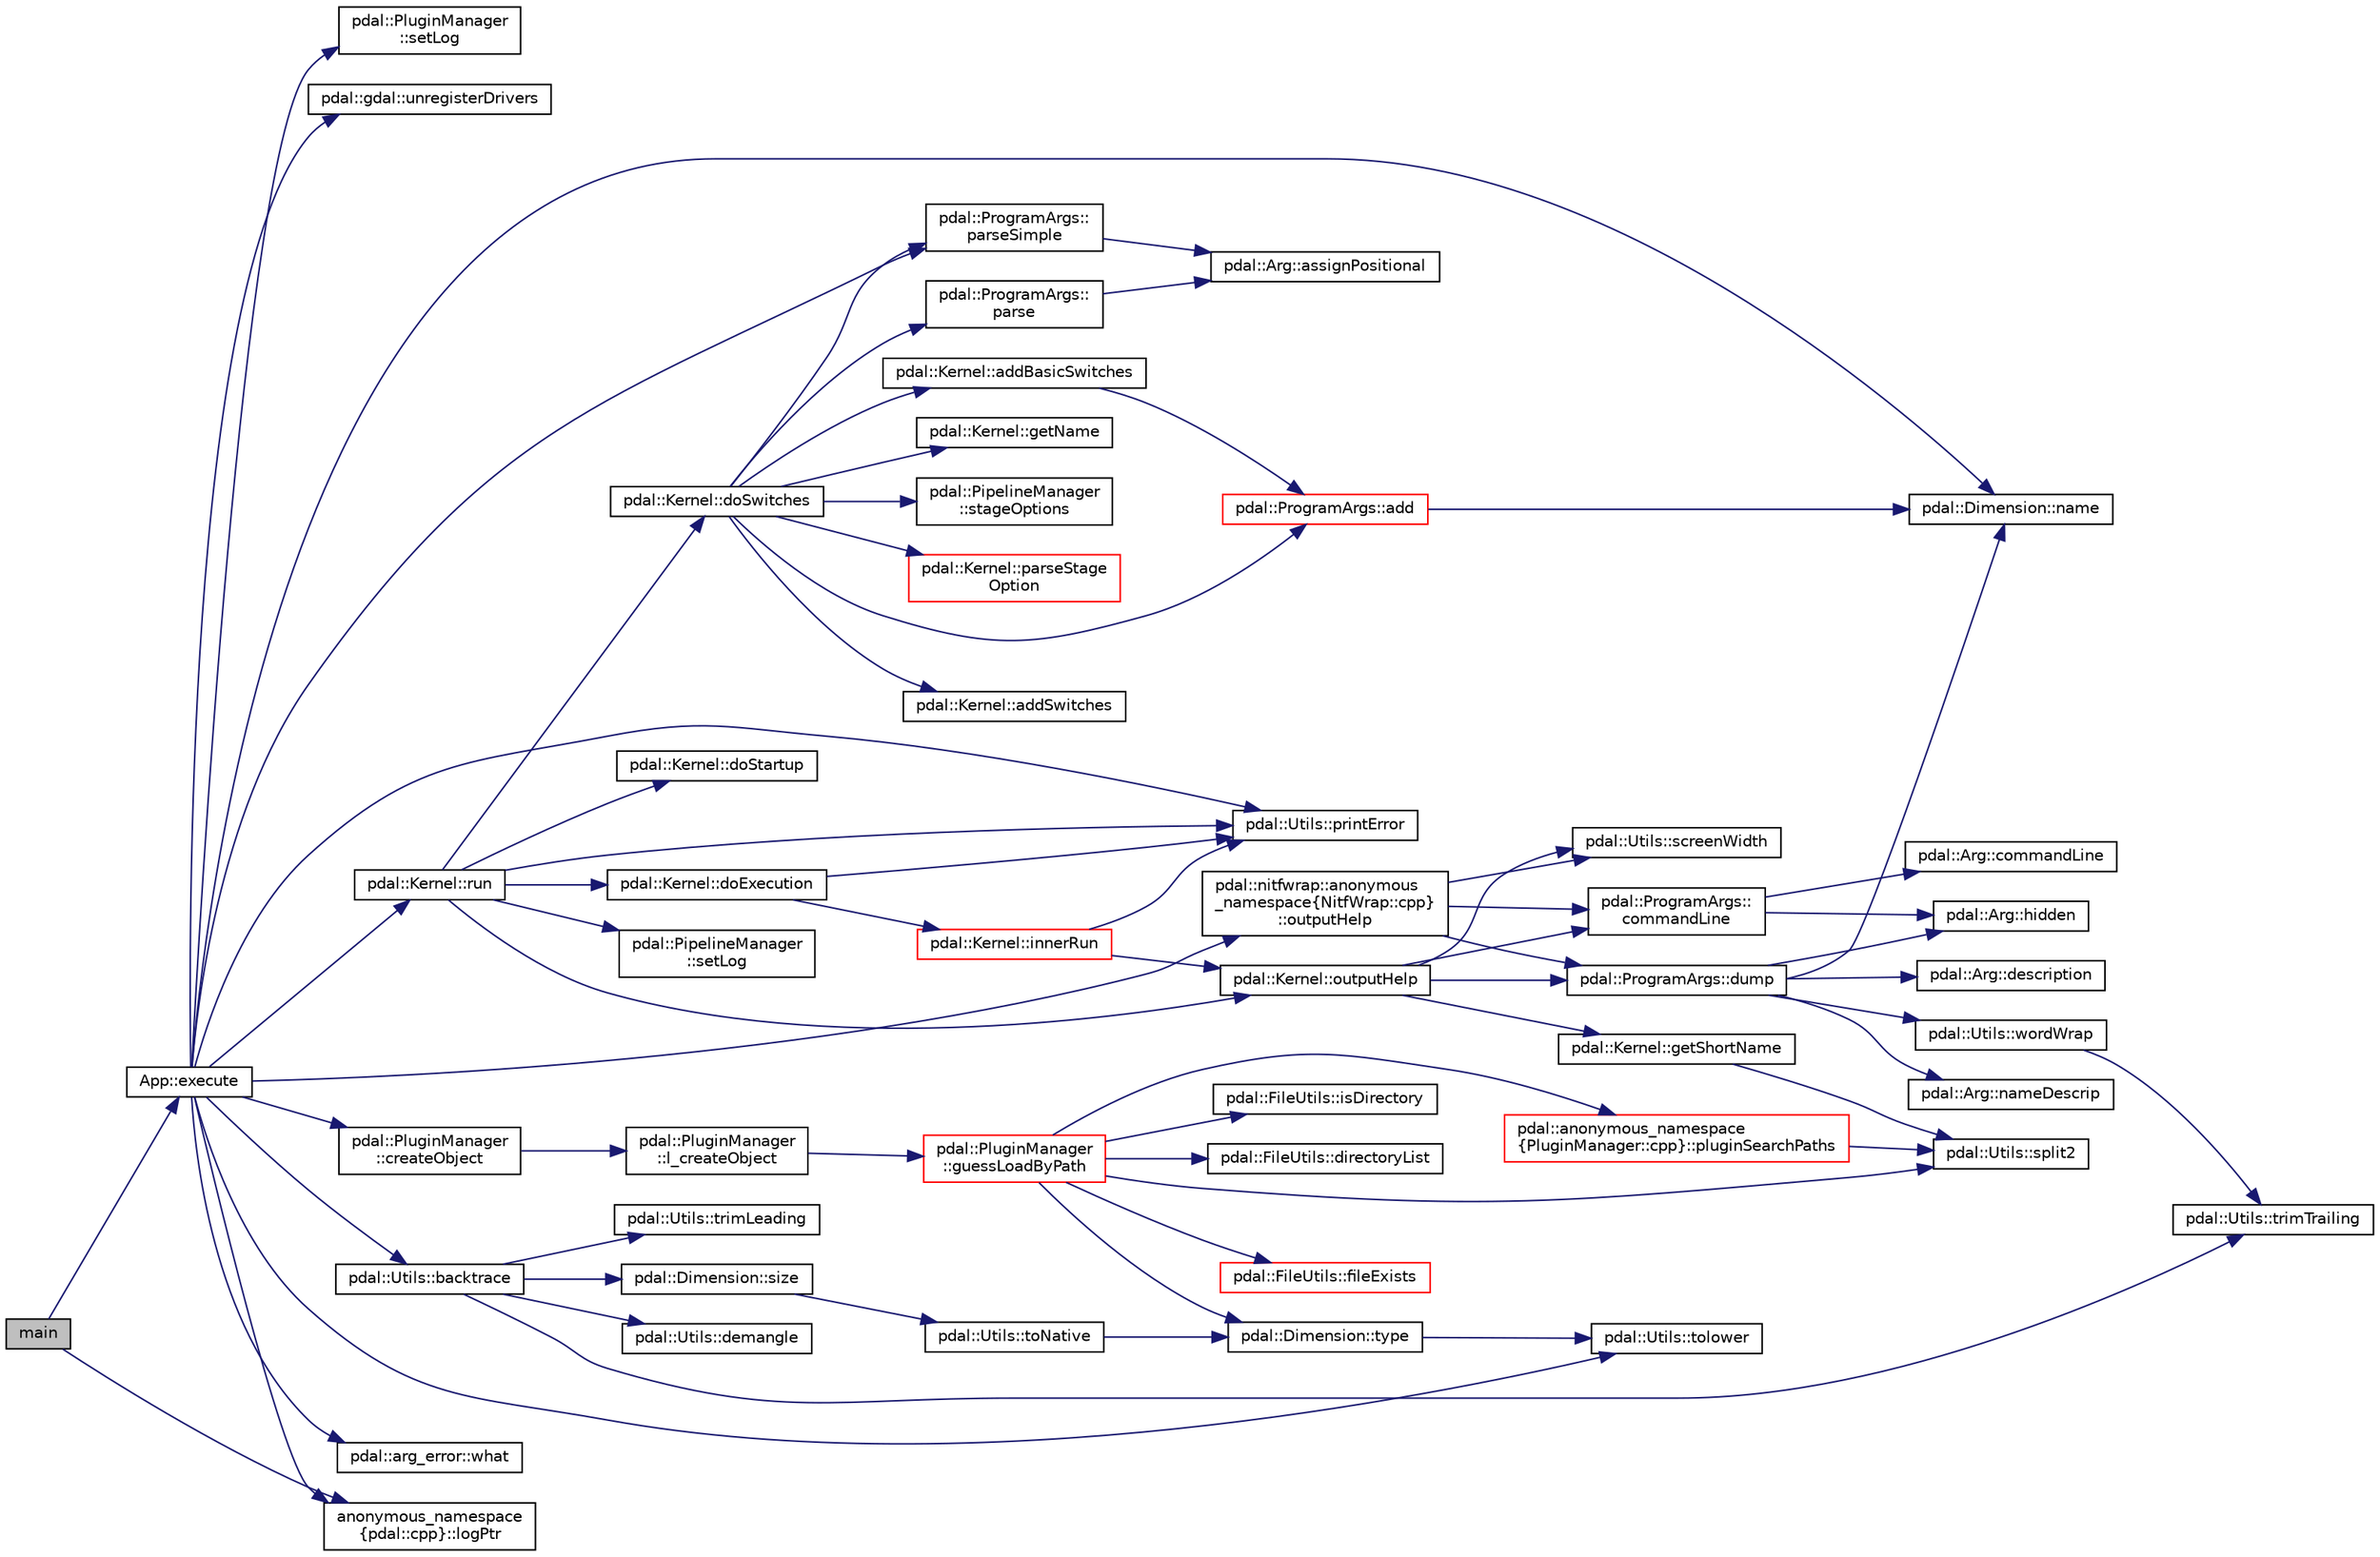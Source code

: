 digraph "main"
{
  edge [fontname="Helvetica",fontsize="10",labelfontname="Helvetica",labelfontsize="10"];
  node [fontname="Helvetica",fontsize="10",shape=record];
  rankdir="LR";
  Node1 [label="main",height=0.2,width=0.4,color="black", fillcolor="grey75", style="filled", fontcolor="black"];
  Node1 -> Node2 [color="midnightblue",fontsize="10",style="solid",fontname="Helvetica"];
  Node2 [label="App::execute",height=0.2,width=0.4,color="black", fillcolor="white", style="filled",URL="$classApp.html#a2817579d633c3d379248cd45d035aba8"];
  Node2 -> Node3 [color="midnightblue",fontsize="10",style="solid",fontname="Helvetica"];
  Node3 [label="pdal::ProgramArgs::\lparseSimple",height=0.2,width=0.4,color="black", fillcolor="white", style="filled",URL="$classpdal_1_1ProgramArgs.html#a175c2bec357b9d6ee57b8462d41713bb"];
  Node3 -> Node4 [color="midnightblue",fontsize="10",style="solid",fontname="Helvetica"];
  Node4 [label="pdal::Arg::assignPositional",height=0.2,width=0.4,color="black", fillcolor="white", style="filled",URL="$classpdal_1_1Arg.html#aef855c41a3ce6d940c4597b07b36a41a"];
  Node2 -> Node5 [color="midnightblue",fontsize="10",style="solid",fontname="Helvetica"];
  Node5 [label="pdal::Utils::printError",height=0.2,width=0.4,color="black", fillcolor="white", style="filled",URL="$namespacepdal_1_1Utils.html#ada321695f57c876ef51227bdf5b84f7a"];
  Node2 -> Node6 [color="midnightblue",fontsize="10",style="solid",fontname="Helvetica"];
  Node6 [label="pdal::arg_error::what",height=0.2,width=0.4,color="black", fillcolor="white", style="filled",URL="$classpdal_1_1arg__error.html#a03840395f821f72ca6f535c78fe30d52"];
  Node2 -> Node7 [color="midnightblue",fontsize="10",style="solid",fontname="Helvetica"];
  Node7 [label="pdal::PluginManager\l::setLog",height=0.2,width=0.4,color="black", fillcolor="white", style="filled",URL="$classpdal_1_1PluginManager.html#aa8da2e0d115e779a546c44df012776f7"];
  Node2 -> Node8 [color="midnightblue",fontsize="10",style="solid",fontname="Helvetica"];
  Node8 [label="anonymous_namespace\l\{pdal::cpp\}::logPtr",height=0.2,width=0.4,color="black", fillcolor="white", style="filled",URL="$namespaceanonymous__namespace_02pdal_8cpp_03.html#ab23022ab3f1ee19fc26fe37b0383d337"];
  Node2 -> Node9 [color="midnightblue",fontsize="10",style="solid",fontname="Helvetica"];
  Node9 [label="pdal::Utils::backtrace",height=0.2,width=0.4,color="black", fillcolor="white", style="filled",URL="$namespacepdal_1_1Utils.html#af919291c8d8312d8870fdd9fccf1c339"];
  Node9 -> Node10 [color="midnightblue",fontsize="10",style="solid",fontname="Helvetica"];
  Node10 [label="pdal::Dimension::size",height=0.2,width=0.4,color="black", fillcolor="white", style="filled",URL="$namespacepdal_1_1Dimension.html#acf81dae9d5946f3a941f9df154b2329b"];
  Node10 -> Node11 [color="midnightblue",fontsize="10",style="solid",fontname="Helvetica"];
  Node11 [label="pdal::Utils::toNative",height=0.2,width=0.4,color="black", fillcolor="white", style="filled",URL="$namespacepdal_1_1Utils.html#a59253304d0f929e3a3ea00f09636002f"];
  Node11 -> Node12 [color="midnightblue",fontsize="10",style="solid",fontname="Helvetica"];
  Node12 [label="pdal::Dimension::type",height=0.2,width=0.4,color="black", fillcolor="white", style="filled",URL="$namespacepdal_1_1Dimension.html#a880d689fed54aa3ded6f88c9e058c5d2"];
  Node12 -> Node13 [color="midnightblue",fontsize="10",style="solid",fontname="Helvetica"];
  Node13 [label="pdal::Utils::tolower",height=0.2,width=0.4,color="black", fillcolor="white", style="filled",URL="$namespacepdal_1_1Utils.html#a5268937cf695835e55392f752dc02cb2"];
  Node9 -> Node14 [color="midnightblue",fontsize="10",style="solid",fontname="Helvetica"];
  Node14 [label="pdal::Utils::trimTrailing",height=0.2,width=0.4,color="black", fillcolor="white", style="filled",URL="$namespacepdal_1_1Utils.html#afed0ad4146baafd1973c85e1508ade73"];
  Node9 -> Node15 [color="midnightblue",fontsize="10",style="solid",fontname="Helvetica"];
  Node15 [label="pdal::Utils::demangle",height=0.2,width=0.4,color="black", fillcolor="white", style="filled",URL="$namespacepdal_1_1Utils.html#ae05085ae1f084a4b8a6c35d14c9ec6ac"];
  Node9 -> Node16 [color="midnightblue",fontsize="10",style="solid",fontname="Helvetica"];
  Node16 [label="pdal::Utils::trimLeading",height=0.2,width=0.4,color="black", fillcolor="white", style="filled",URL="$namespacepdal_1_1Utils.html#a10ae3cc2d10407cff89ba1ab00bc036b"];
  Node2 -> Node13 [color="midnightblue",fontsize="10",style="solid",fontname="Helvetica"];
  Node2 -> Node17 [color="midnightblue",fontsize="10",style="solid",fontname="Helvetica"];
  Node17 [label="pdal::Dimension::name",height=0.2,width=0.4,color="black", fillcolor="white", style="filled",URL="$namespacepdal_1_1Dimension.html#af3176b0b7e6b4be000317846cf7c2718"];
  Node2 -> Node18 [color="midnightblue",fontsize="10",style="solid",fontname="Helvetica"];
  Node18 [label="pdal::PluginManager\l::createObject",height=0.2,width=0.4,color="black", fillcolor="white", style="filled",URL="$classpdal_1_1PluginManager.html#a70e78b2649f28e266ec11b7a9e183af9"];
  Node18 -> Node19 [color="midnightblue",fontsize="10",style="solid",fontname="Helvetica"];
  Node19 [label="pdal::PluginManager\l::l_createObject",height=0.2,width=0.4,color="black", fillcolor="white", style="filled",URL="$classpdal_1_1PluginManager.html#a1d74a4219bdf2592c026084e0aa3809a"];
  Node19 -> Node20 [color="midnightblue",fontsize="10",style="solid",fontname="Helvetica"];
  Node20 [label="pdal::PluginManager\l::guessLoadByPath",height=0.2,width=0.4,color="red", fillcolor="white", style="filled",URL="$classpdal_1_1PluginManager.html#a4b104d8173aec62bcd3745ddee7aa3d5"];
  Node20 -> Node21 [color="midnightblue",fontsize="10",style="solid",fontname="Helvetica"];
  Node21 [label="pdal::Utils::split2",height=0.2,width=0.4,color="black", fillcolor="white", style="filled",URL="$namespacepdal_1_1Utils.html#a6ae33c6d7b4eb4bcae6ec17fb8cc04fc"];
  Node20 -> Node22 [color="midnightblue",fontsize="10",style="solid",fontname="Helvetica"];
  Node22 [label="pdal::anonymous_namespace\l\{PluginManager::cpp\}::pluginSearchPaths",height=0.2,width=0.4,color="red", fillcolor="white", style="filled",URL="$namespacepdal_1_1anonymous__namespace_02PluginManager_8cpp_03.html#a1fdbb485623dfdef1f484e665ffe43fe"];
  Node22 -> Node21 [color="midnightblue",fontsize="10",style="solid",fontname="Helvetica"];
  Node20 -> Node23 [color="midnightblue",fontsize="10",style="solid",fontname="Helvetica"];
  Node23 [label="pdal::FileUtils::fileExists",height=0.2,width=0.4,color="red", fillcolor="white", style="filled",URL="$namespacepdal_1_1FileUtils.html#ae2b8f1ddc38b0033b685a0bde6106ba1"];
  Node20 -> Node24 [color="midnightblue",fontsize="10",style="solid",fontname="Helvetica"];
  Node24 [label="pdal::FileUtils::isDirectory",height=0.2,width=0.4,color="black", fillcolor="white", style="filled",URL="$namespacepdal_1_1FileUtils.html#acfbe324737d031ab2650a56c6d50c776"];
  Node20 -> Node25 [color="midnightblue",fontsize="10",style="solid",fontname="Helvetica"];
  Node25 [label="pdal::FileUtils::directoryList",height=0.2,width=0.4,color="black", fillcolor="white", style="filled",URL="$namespacepdal_1_1FileUtils.html#af4165597419cf00a2ff9cea447ea6c33"];
  Node20 -> Node12 [color="midnightblue",fontsize="10",style="solid",fontname="Helvetica"];
  Node2 -> Node26 [color="midnightblue",fontsize="10",style="solid",fontname="Helvetica"];
  Node26 [label="pdal::Kernel::run",height=0.2,width=0.4,color="black", fillcolor="white", style="filled",URL="$classpdal_1_1Kernel.html#a063a87bdb5459f336c905ab0d2ce3b05"];
  Node26 -> Node27 [color="midnightblue",fontsize="10",style="solid",fontname="Helvetica"];
  Node27 [label="pdal::PipelineManager\l::setLog",height=0.2,width=0.4,color="black", fillcolor="white", style="filled",URL="$classpdal_1_1PipelineManager.html#a2f000535752f8a20e2b7355515bbc0d5"];
  Node26 -> Node28 [color="midnightblue",fontsize="10",style="solid",fontname="Helvetica"];
  Node28 [label="pdal::Kernel::doSwitches",height=0.2,width=0.4,color="black", fillcolor="white", style="filled",URL="$classpdal_1_1Kernel.html#a03863e07df6fe6c6dc915e2d21f1b153"];
  Node28 -> Node29 [color="midnightblue",fontsize="10",style="solid",fontname="Helvetica"];
  Node29 [label="pdal::PipelineManager\l::stageOptions",height=0.2,width=0.4,color="black", fillcolor="white", style="filled",URL="$classpdal_1_1PipelineManager.html#ace2121baba26bb17c43438584e7d2db2"];
  Node28 -> Node30 [color="midnightblue",fontsize="10",style="solid",fontname="Helvetica"];
  Node30 [label="pdal::Kernel::parseStage\lOption",height=0.2,width=0.4,color="red", fillcolor="white", style="filled",URL="$classpdal_1_1Kernel.html#af513332c276256a728125e1d1af3a7f1"];
  Node28 -> Node31 [color="midnightblue",fontsize="10",style="solid",fontname="Helvetica"];
  Node31 [label="pdal::ProgramArgs::add",height=0.2,width=0.4,color="red", fillcolor="white", style="filled",URL="$classpdal_1_1ProgramArgs.html#a9f773618ed928e9cef78aa1bf8278784"];
  Node31 -> Node17 [color="midnightblue",fontsize="10",style="solid",fontname="Helvetica"];
  Node28 -> Node3 [color="midnightblue",fontsize="10",style="solid",fontname="Helvetica"];
  Node28 -> Node32 [color="midnightblue",fontsize="10",style="solid",fontname="Helvetica"];
  Node32 [label="pdal::Kernel::addBasicSwitches",height=0.2,width=0.4,color="black", fillcolor="white", style="filled",URL="$classpdal_1_1Kernel.html#ab02b426f14fdd9648ca379c076aaf5e6"];
  Node32 -> Node31 [color="midnightblue",fontsize="10",style="solid",fontname="Helvetica"];
  Node28 -> Node33 [color="midnightblue",fontsize="10",style="solid",fontname="Helvetica"];
  Node33 [label="pdal::Kernel::addSwitches",height=0.2,width=0.4,color="black", fillcolor="white", style="filled",URL="$classpdal_1_1Kernel.html#a8b11af4315392030c520cd2339a9736a"];
  Node28 -> Node34 [color="midnightblue",fontsize="10",style="solid",fontname="Helvetica"];
  Node34 [label="pdal::ProgramArgs::\lparse",height=0.2,width=0.4,color="black", fillcolor="white", style="filled",URL="$classpdal_1_1ProgramArgs.html#ab4b405bda3b9a91e70b6c6ce8154e539"];
  Node34 -> Node4 [color="midnightblue",fontsize="10",style="solid",fontname="Helvetica"];
  Node28 -> Node35 [color="midnightblue",fontsize="10",style="solid",fontname="Helvetica"];
  Node35 [label="pdal::Kernel::getName",height=0.2,width=0.4,color="black", fillcolor="white", style="filled",URL="$classpdal_1_1Kernel.html#a3bb98bdfde501f314741638e639e18d1"];
  Node26 -> Node5 [color="midnightblue",fontsize="10",style="solid",fontname="Helvetica"];
  Node26 -> Node36 [color="midnightblue",fontsize="10",style="solid",fontname="Helvetica"];
  Node36 [label="pdal::Kernel::outputHelp",height=0.2,width=0.4,color="black", fillcolor="white", style="filled",URL="$classpdal_1_1Kernel.html#a3df4417590a1b1658e3b8562d9b4acfa"];
  Node36 -> Node37 [color="midnightblue",fontsize="10",style="solid",fontname="Helvetica"];
  Node37 [label="pdal::Kernel::getShortName",height=0.2,width=0.4,color="black", fillcolor="white", style="filled",URL="$classpdal_1_1Kernel.html#ad18c5166ac0a263870a529264f23c942"];
  Node37 -> Node21 [color="midnightblue",fontsize="10",style="solid",fontname="Helvetica"];
  Node36 -> Node38 [color="midnightblue",fontsize="10",style="solid",fontname="Helvetica"];
  Node38 [label="pdal::ProgramArgs::\lcommandLine",height=0.2,width=0.4,color="black", fillcolor="white", style="filled",URL="$classpdal_1_1ProgramArgs.html#a2edde7bdd6035cd449d94478a985f33f"];
  Node38 -> Node39 [color="midnightblue",fontsize="10",style="solid",fontname="Helvetica"];
  Node39 [label="pdal::Arg::hidden",height=0.2,width=0.4,color="black", fillcolor="white", style="filled",URL="$classpdal_1_1Arg.html#a04d4397190ffe54f705dc746568a99c8"];
  Node38 -> Node40 [color="midnightblue",fontsize="10",style="solid",fontname="Helvetica"];
  Node40 [label="pdal::Arg::commandLine",height=0.2,width=0.4,color="black", fillcolor="white", style="filled",URL="$classpdal_1_1Arg.html#aa8fe22fa454e6ec15b3d6f588d4e6449"];
  Node36 -> Node41 [color="midnightblue",fontsize="10",style="solid",fontname="Helvetica"];
  Node41 [label="pdal::ProgramArgs::dump",height=0.2,width=0.4,color="black", fillcolor="white", style="filled",URL="$classpdal_1_1ProgramArgs.html#a735375940de6cf77c210986dbadb5ae2"];
  Node41 -> Node39 [color="midnightblue",fontsize="10",style="solid",fontname="Helvetica"];
  Node41 -> Node42 [color="midnightblue",fontsize="10",style="solid",fontname="Helvetica"];
  Node42 [label="pdal::Arg::nameDescrip",height=0.2,width=0.4,color="black", fillcolor="white", style="filled",URL="$classpdal_1_1Arg.html#aed1a5d82948beeb7c7edae502fc48153"];
  Node41 -> Node43 [color="midnightblue",fontsize="10",style="solid",fontname="Helvetica"];
  Node43 [label="pdal::Arg::description",height=0.2,width=0.4,color="black", fillcolor="white", style="filled",URL="$classpdal_1_1Arg.html#a3018ba91f8251d33c1c41fc28406dcb1"];
  Node41 -> Node44 [color="midnightblue",fontsize="10",style="solid",fontname="Helvetica"];
  Node44 [label="pdal::Utils::wordWrap",height=0.2,width=0.4,color="black", fillcolor="white", style="filled",URL="$namespacepdal_1_1Utils.html#aa378eb082b365411cba12fa0d72d0fa9"];
  Node44 -> Node14 [color="midnightblue",fontsize="10",style="solid",fontname="Helvetica"];
  Node41 -> Node17 [color="midnightblue",fontsize="10",style="solid",fontname="Helvetica"];
  Node36 -> Node45 [color="midnightblue",fontsize="10",style="solid",fontname="Helvetica"];
  Node45 [label="pdal::Utils::screenWidth",height=0.2,width=0.4,color="black", fillcolor="white", style="filled",URL="$namespacepdal_1_1Utils.html#aee17eefb452039219cd761523ec99bed"];
  Node26 -> Node46 [color="midnightblue",fontsize="10",style="solid",fontname="Helvetica"];
  Node46 [label="pdal::Kernel::doStartup",height=0.2,width=0.4,color="black", fillcolor="white", style="filled",URL="$classpdal_1_1Kernel.html#af341ae35dfdce635459efa1605e1e2af"];
  Node26 -> Node47 [color="midnightblue",fontsize="10",style="solid",fontname="Helvetica"];
  Node47 [label="pdal::Kernel::doExecution",height=0.2,width=0.4,color="black", fillcolor="white", style="filled",URL="$classpdal_1_1Kernel.html#a793c419df84b12c612ac12f1828e8754"];
  Node47 -> Node48 [color="midnightblue",fontsize="10",style="solid",fontname="Helvetica"];
  Node48 [label="pdal::Kernel::innerRun",height=0.2,width=0.4,color="red", fillcolor="white", style="filled",URL="$classpdal_1_1Kernel.html#a75417dddc31172a99c7b7c90fdf7aa90"];
  Node48 -> Node5 [color="midnightblue",fontsize="10",style="solid",fontname="Helvetica"];
  Node48 -> Node36 [color="midnightblue",fontsize="10",style="solid",fontname="Helvetica"];
  Node47 -> Node5 [color="midnightblue",fontsize="10",style="solid",fontname="Helvetica"];
  Node2 -> Node49 [color="midnightblue",fontsize="10",style="solid",fontname="Helvetica"];
  Node49 [label="pdal::gdal::unregisterDrivers",height=0.2,width=0.4,color="black", fillcolor="white", style="filled",URL="$namespacepdal_1_1gdal.html#af1bc017799faa1084088fadba0698a4d"];
  Node2 -> Node50 [color="midnightblue",fontsize="10",style="solid",fontname="Helvetica"];
  Node50 [label="pdal::nitfwrap::anonymous\l_namespace\{NitfWrap::cpp\}\l::outputHelp",height=0.2,width=0.4,color="black", fillcolor="white", style="filled",URL="$namespacepdal_1_1nitfwrap_1_1anonymous__namespace_02NitfWrap_8cpp_03.html#a9f3fd3fdc0afe5194453dd76bf9e5bfa"];
  Node50 -> Node38 [color="midnightblue",fontsize="10",style="solid",fontname="Helvetica"];
  Node50 -> Node41 [color="midnightblue",fontsize="10",style="solid",fontname="Helvetica"];
  Node50 -> Node45 [color="midnightblue",fontsize="10",style="solid",fontname="Helvetica"];
  Node1 -> Node8 [color="midnightblue",fontsize="10",style="solid",fontname="Helvetica"];
}
